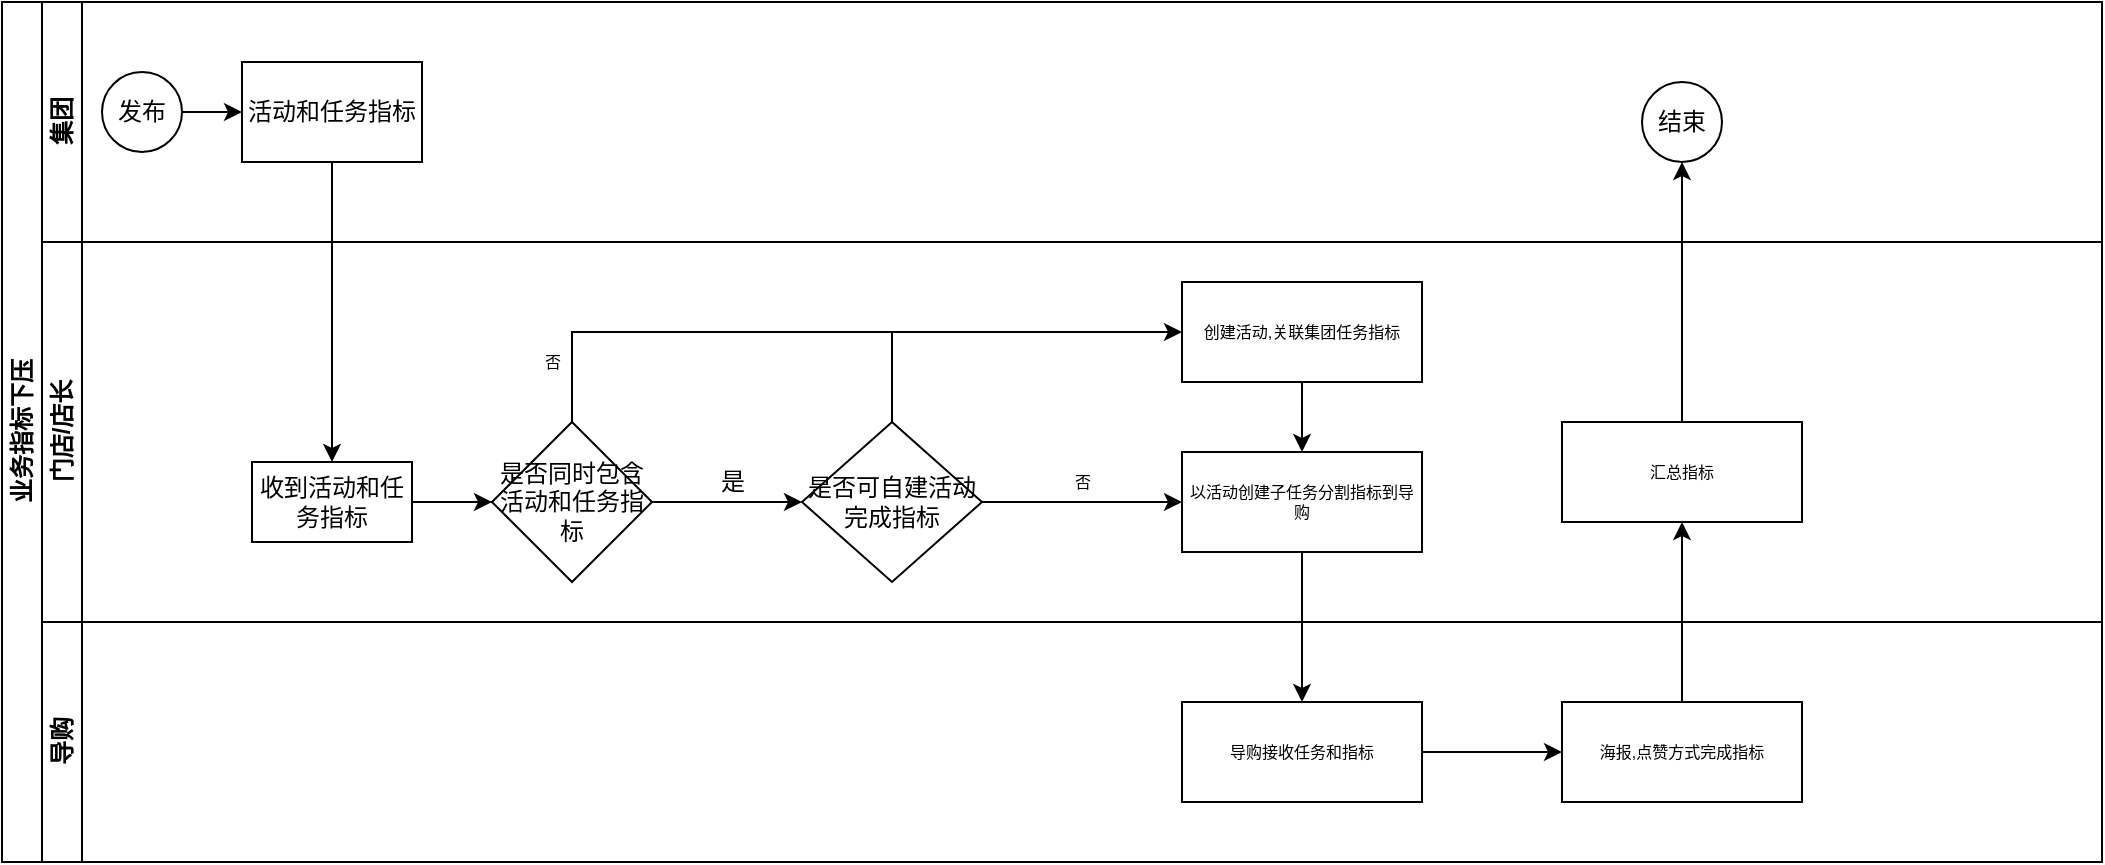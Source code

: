 <mxfile version="16.5.3" type="github">
  <diagram id="prtHgNgQTEPvFCAcTncT" name="Page-1">
    <mxGraphModel dx="981" dy="625" grid="1" gridSize="10" guides="1" tooltips="1" connect="1" arrows="1" fold="1" page="1" pageScale="1" pageWidth="827" pageHeight="1169" math="0" shadow="0">
      <root>
        <mxCell id="0" />
        <mxCell id="1" parent="0" />
        <mxCell id="dNxyNK7c78bLwvsdeMH5-19" value="业务指标下压" style="swimlane;html=1;childLayout=stackLayout;resizeParent=1;resizeParentMax=0;horizontal=0;startSize=20;horizontalStack=0;" parent="1" vertex="1">
          <mxGeometry x="20" y="110" width="1050" height="430" as="geometry" />
        </mxCell>
        <mxCell id="dNxyNK7c78bLwvsdeMH5-20" value="集团&lt;br&gt;" style="swimlane;html=1;startSize=20;horizontal=0;" parent="dNxyNK7c78bLwvsdeMH5-19" vertex="1">
          <mxGeometry x="20" width="1030" height="120" as="geometry" />
        </mxCell>
        <mxCell id="dNxyNK7c78bLwvsdeMH5-25" value="" style="edgeStyle=orthogonalEdgeStyle;rounded=0;orthogonalLoop=1;jettySize=auto;html=1;" parent="dNxyNK7c78bLwvsdeMH5-20" source="dNxyNK7c78bLwvsdeMH5-23" target="dNxyNK7c78bLwvsdeMH5-24" edge="1">
          <mxGeometry relative="1" as="geometry" />
        </mxCell>
        <mxCell id="dNxyNK7c78bLwvsdeMH5-23" value="发布" style="ellipse;whiteSpace=wrap;html=1;" parent="dNxyNK7c78bLwvsdeMH5-20" vertex="1">
          <mxGeometry x="30" y="35" width="40" height="40" as="geometry" />
        </mxCell>
        <mxCell id="dNxyNK7c78bLwvsdeMH5-24" value="活动和任务指标" style="rounded=0;whiteSpace=wrap;html=1;fontFamily=Helvetica;fontSize=12;fontColor=#000000;align=center;" parent="dNxyNK7c78bLwvsdeMH5-20" vertex="1">
          <mxGeometry x="100" y="30" width="90" height="50" as="geometry" />
        </mxCell>
        <mxCell id="dNxyNK7c78bLwvsdeMH5-32" value="结束" style="ellipse;whiteSpace=wrap;html=1;" parent="dNxyNK7c78bLwvsdeMH5-20" vertex="1">
          <mxGeometry x="800" y="40" width="40" height="40" as="geometry" />
        </mxCell>
        <mxCell id="2-RIii1obnOUTOb9a3gw-54" value="" style="edgeStyle=orthogonalEdgeStyle;rounded=0;orthogonalLoop=1;jettySize=auto;html=1;fontSize=8;" edge="1" parent="dNxyNK7c78bLwvsdeMH5-19" source="2-RIii1obnOUTOb9a3gw-51" target="2-RIii1obnOUTOb9a3gw-53">
          <mxGeometry relative="1" as="geometry" />
        </mxCell>
        <mxCell id="2-RIii1obnOUTOb9a3gw-55" value="" style="edgeStyle=orthogonalEdgeStyle;rounded=0;orthogonalLoop=1;jettySize=auto;html=1;fontSize=8;" edge="1" parent="dNxyNK7c78bLwvsdeMH5-19" source="2-RIii1obnOUTOb9a3gw-53" target="dNxyNK7c78bLwvsdeMH5-32">
          <mxGeometry relative="1" as="geometry" />
        </mxCell>
        <mxCell id="2-RIii1obnOUTOb9a3gw-38" value="门店/店长" style="swimlane;html=1;startSize=20;horizontal=0;" vertex="1" parent="dNxyNK7c78bLwvsdeMH5-19">
          <mxGeometry x="20" y="120" width="1030" height="190" as="geometry" />
        </mxCell>
        <mxCell id="2-RIii1obnOUTOb9a3gw-39" value="" style="edgeStyle=orthogonalEdgeStyle;rounded=0;orthogonalLoop=1;jettySize=auto;html=1;endArrow=classic;endFill=1;startArrow=none;" edge="1" parent="2-RIii1obnOUTOb9a3gw-38" source="2-RIii1obnOUTOb9a3gw-102" target="2-RIii1obnOUTOb9a3gw-41">
          <mxGeometry relative="1" as="geometry">
            <Array as="points">
              <mxPoint x="320" y="130" />
              <mxPoint x="320" y="130" />
            </Array>
          </mxGeometry>
        </mxCell>
        <mxCell id="2-RIii1obnOUTOb9a3gw-40" value="收到活动和任务指标" style="rounded=0;whiteSpace=wrap;html=1;fontFamily=Helvetica;fontSize=12;fontColor=#000000;align=center;" vertex="1" parent="2-RIii1obnOUTOb9a3gw-38">
          <mxGeometry x="105" y="110" width="80" height="40" as="geometry" />
        </mxCell>
        <mxCell id="2-RIii1obnOUTOb9a3gw-41" value="是否可自建活动完成指标" style="rhombus;whiteSpace=wrap;html=1;fontFamily=Helvetica;fontSize=12;fontColor=#000000;align=center;" vertex="1" parent="2-RIii1obnOUTOb9a3gw-38">
          <mxGeometry x="380" y="90" width="90" height="80" as="geometry" />
        </mxCell>
        <mxCell id="2-RIii1obnOUTOb9a3gw-42" value="" style="edgeStyle=orthogonalEdgeStyle;rounded=0;orthogonalLoop=1;jettySize=auto;html=1;fontSize=8;" edge="1" parent="2-RIii1obnOUTOb9a3gw-38">
          <mxGeometry relative="1" as="geometry">
            <mxPoint x="630.034" y="60" as="sourcePoint" />
            <mxPoint x="630" y="105" as="targetPoint" />
            <Array as="points">
              <mxPoint x="630" y="80" />
              <mxPoint x="630" y="80" />
            </Array>
          </mxGeometry>
        </mxCell>
        <mxCell id="2-RIii1obnOUTOb9a3gw-43" value="创建活动,关联集团任务指标" style="whiteSpace=wrap;html=1;fontColor=#000000;fontSize=8;" vertex="1" parent="2-RIii1obnOUTOb9a3gw-38">
          <mxGeometry x="570" y="20" width="120" height="50" as="geometry" />
        </mxCell>
        <mxCell id="2-RIii1obnOUTOb9a3gw-46" value="是" style="text;html=1;align=center;verticalAlign=middle;resizable=0;points=[];autosize=1;strokeColor=none;fillColor=none;" vertex="1" parent="2-RIii1obnOUTOb9a3gw-38">
          <mxGeometry x="330" y="110" width="30" height="20" as="geometry" />
        </mxCell>
        <mxCell id="2-RIii1obnOUTOb9a3gw-47" value="以活动创建子任务分割指标到导购" style="whiteSpace=wrap;html=1;fontSize=8;fontColor=#000000;" vertex="1" parent="2-RIii1obnOUTOb9a3gw-38">
          <mxGeometry x="570" y="105" width="120" height="50" as="geometry" />
        </mxCell>
        <mxCell id="2-RIii1obnOUTOb9a3gw-53" value="汇总指标" style="whiteSpace=wrap;html=1;fontSize=8;rounded=0;" vertex="1" parent="2-RIii1obnOUTOb9a3gw-38">
          <mxGeometry x="760" y="90" width="120" height="50" as="geometry" />
        </mxCell>
        <mxCell id="2-RIii1obnOUTOb9a3gw-103" value="" style="edgeStyle=orthogonalEdgeStyle;rounded=0;orthogonalLoop=1;jettySize=auto;html=1;fontSize=8;" edge="1" parent="2-RIii1obnOUTOb9a3gw-38" source="2-RIii1obnOUTOb9a3gw-40" target="2-RIii1obnOUTOb9a3gw-102">
          <mxGeometry relative="1" as="geometry" />
        </mxCell>
        <mxCell id="2-RIii1obnOUTOb9a3gw-102" value="&lt;span&gt;是否同时包含活动和任务指标&lt;/span&gt;" style="rhombus;whiteSpace=wrap;html=1;fontColor=#000000;rounded=0;" vertex="1" parent="2-RIii1obnOUTOb9a3gw-38">
          <mxGeometry x="225" y="90" width="80" height="80" as="geometry" />
        </mxCell>
        <mxCell id="2-RIii1obnOUTOb9a3gw-104" value="" style="edgeStyle=orthogonalEdgeStyle;rounded=0;orthogonalLoop=1;jettySize=auto;html=1;endArrow=none;endFill=1;" edge="1" parent="2-RIii1obnOUTOb9a3gw-38" source="2-RIii1obnOUTOb9a3gw-40" target="2-RIii1obnOUTOb9a3gw-102">
          <mxGeometry relative="1" as="geometry">
            <mxPoint x="225" y="340.034" as="sourcePoint" />
            <mxPoint x="474.039" y="360.034" as="targetPoint" />
          </mxGeometry>
        </mxCell>
        <mxCell id="2-RIii1obnOUTOb9a3gw-105" value="" style="endArrow=classic;html=1;rounded=0;fontSize=8;exitX=0.5;exitY=0;exitDx=0;exitDy=0;" edge="1" parent="2-RIii1obnOUTOb9a3gw-38" source="2-RIii1obnOUTOb9a3gw-102" target="2-RIii1obnOUTOb9a3gw-43">
          <mxGeometry width="50" height="50" relative="1" as="geometry">
            <mxPoint x="265" y="80" as="sourcePoint" />
            <mxPoint x="505" y="30" as="targetPoint" />
            <Array as="points">
              <mxPoint x="265" y="45" />
              <mxPoint x="435" y="45" />
            </Array>
          </mxGeometry>
        </mxCell>
        <mxCell id="2-RIii1obnOUTOb9a3gw-106" value="否" style="text;html=1;align=center;verticalAlign=middle;resizable=0;points=[];autosize=1;strokeColor=none;fillColor=none;fontSize=8;" vertex="1" parent="2-RIii1obnOUTOb9a3gw-38">
          <mxGeometry x="240" y="50" width="30" height="20" as="geometry" />
        </mxCell>
        <mxCell id="2-RIii1obnOUTOb9a3gw-109" value="" style="endArrow=none;html=1;rounded=0;fontSize=8;exitX=0.5;exitY=0;exitDx=0;exitDy=0;" edge="1" parent="2-RIii1obnOUTOb9a3gw-38" source="2-RIii1obnOUTOb9a3gw-41">
          <mxGeometry width="50" height="50" relative="1" as="geometry">
            <mxPoint x="455" y="85" as="sourcePoint" />
            <mxPoint x="425" y="45" as="targetPoint" />
          </mxGeometry>
        </mxCell>
        <mxCell id="2-RIii1obnOUTOb9a3gw-110" value="" style="endArrow=classic;html=1;rounded=0;fontSize=8;entryX=0;entryY=0.5;entryDx=0;entryDy=0;exitX=1;exitY=0.5;exitDx=0;exitDy=0;" edge="1" parent="2-RIii1obnOUTOb9a3gw-38" source="2-RIii1obnOUTOb9a3gw-41" target="2-RIii1obnOUTOb9a3gw-47">
          <mxGeometry width="50" height="50" relative="1" as="geometry">
            <mxPoint x="440" y="170" as="sourcePoint" />
            <mxPoint x="490" y="120" as="targetPoint" />
          </mxGeometry>
        </mxCell>
        <mxCell id="dNxyNK7c78bLwvsdeMH5-21" value="导购" style="swimlane;html=1;startSize=20;horizontal=0;" parent="dNxyNK7c78bLwvsdeMH5-19" vertex="1">
          <mxGeometry x="20" y="310" width="1030" height="120" as="geometry" />
        </mxCell>
        <mxCell id="2-RIii1obnOUTOb9a3gw-52" value="" style="edgeStyle=orthogonalEdgeStyle;rounded=0;orthogonalLoop=1;jettySize=auto;html=1;fontSize=8;" edge="1" parent="dNxyNK7c78bLwvsdeMH5-21" source="2-RIii1obnOUTOb9a3gw-48" target="2-RIii1obnOUTOb9a3gw-51">
          <mxGeometry relative="1" as="geometry" />
        </mxCell>
        <mxCell id="2-RIii1obnOUTOb9a3gw-48" value="导购接收任务和指标" style="rounded=0;whiteSpace=wrap;html=1;fontSize=8;" vertex="1" parent="dNxyNK7c78bLwvsdeMH5-21">
          <mxGeometry x="570" y="40" width="120" height="50" as="geometry" />
        </mxCell>
        <mxCell id="2-RIii1obnOUTOb9a3gw-51" value="海报,点赞方式完成指标" style="whiteSpace=wrap;html=1;fontSize=8;rounded=0;" vertex="1" parent="dNxyNK7c78bLwvsdeMH5-21">
          <mxGeometry x="760" y="40" width="120" height="50" as="geometry" />
        </mxCell>
        <mxCell id="2-RIii1obnOUTOb9a3gw-13" value="" style="edgeStyle=orthogonalEdgeStyle;rounded=0;orthogonalLoop=1;jettySize=auto;html=1;entryX=0.5;entryY=0;entryDx=0;entryDy=0;" edge="1" parent="dNxyNK7c78bLwvsdeMH5-19" source="dNxyNK7c78bLwvsdeMH5-24" target="2-RIii1obnOUTOb9a3gw-40">
          <mxGeometry relative="1" as="geometry">
            <mxPoint x="180" y="270" as="targetPoint" />
          </mxGeometry>
        </mxCell>
        <mxCell id="2-RIii1obnOUTOb9a3gw-50" value="" style="edgeStyle=orthogonalEdgeStyle;rounded=0;orthogonalLoop=1;jettySize=auto;html=1;fontSize=8;entryX=0.5;entryY=0;entryDx=0;entryDy=0;" edge="1" parent="dNxyNK7c78bLwvsdeMH5-19" source="2-RIii1obnOUTOb9a3gw-47" target="2-RIii1obnOUTOb9a3gw-48">
          <mxGeometry relative="1" as="geometry">
            <mxPoint x="650" y="320" as="targetPoint" />
          </mxGeometry>
        </mxCell>
        <mxCell id="2-RIii1obnOUTOb9a3gw-111" value="否" style="text;html=1;align=center;verticalAlign=middle;resizable=0;points=[];autosize=1;strokeColor=none;fillColor=none;fontSize=8;" vertex="1" parent="1">
          <mxGeometry x="545" y="340" width="30" height="20" as="geometry" />
        </mxCell>
      </root>
    </mxGraphModel>
  </diagram>
</mxfile>

